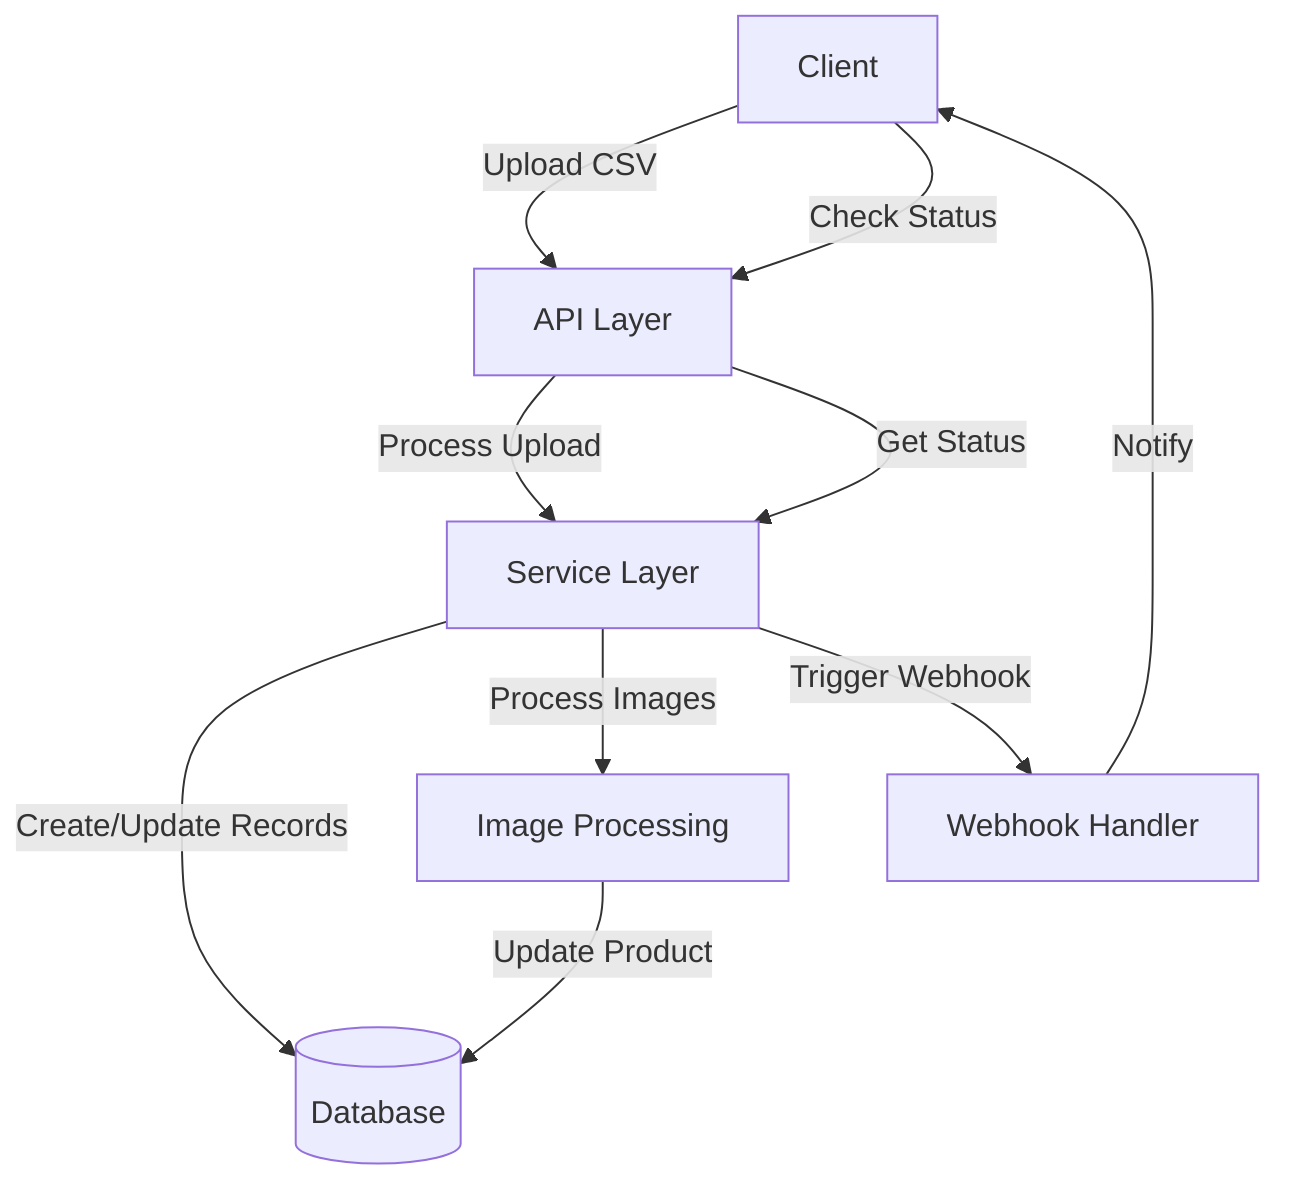 graph TD
    Client[Client]
    API[API Layer]
    Services[Service Layer]
    DB[(Database)]
    ImageProc[Image Processing]
    WebhookHandler[Webhook Handler]
    
    Client -->|Upload CSV| API
    Client -->|Check Status| API
    API -->|Process Upload| Services
    API -->|Get Status| Services
    Services -->|Create/Update Records| DB
    Services -->|Process Images| ImageProc
    Services -->|Trigger Webhook| WebhookHandler
    WebhookHandler -->|Notify| Client
    ImageProc -->|Update Product| DB